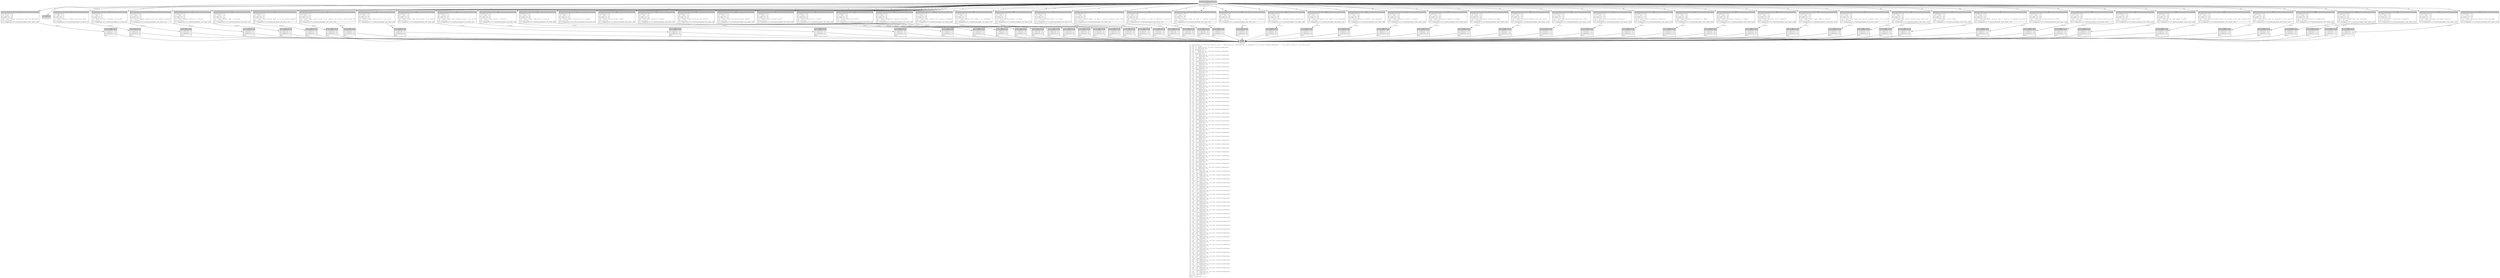 digraph Mir_0_579 {
    graph [fontname="Courier, monospace"];
    node [fontname="Courier, monospace"];
    edge [fontname="Courier, monospace"];
    label=<fn &lt;LendingError as std::fmt::Display&gt;::fmt(_1: &amp;ReErased error::LendingError, _2: &amp;ReErased mut std::fmt::Formatter&lt;ReErased&gt;) -&gt; std::result::Result&lt;(), std::fmt::Error&gt;<br align="left"/>let mut _3: isize;<br align="left"/>let mut _4: &amp;ReErased mut std::fmt::Formatter&lt;ReErased&gt;;<br align="left"/>let mut _5: &amp;ReErased str;<br align="left"/>let _6: &amp;ReErased str;<br align="left"/>let mut _7: &amp;ReErased mut std::fmt::Formatter&lt;ReErased&gt;;<br align="left"/>let mut _8: &amp;ReErased str;<br align="left"/>let _9: &amp;ReErased str;<br align="left"/>let mut _10: &amp;ReErased mut std::fmt::Formatter&lt;ReErased&gt;;<br align="left"/>let mut _11: &amp;ReErased str;<br align="left"/>let _12: &amp;ReErased str;<br align="left"/>let mut _13: &amp;ReErased mut std::fmt::Formatter&lt;ReErased&gt;;<br align="left"/>let mut _14: &amp;ReErased str;<br align="left"/>let _15: &amp;ReErased str;<br align="left"/>let mut _16: &amp;ReErased mut std::fmt::Formatter&lt;ReErased&gt;;<br align="left"/>let mut _17: &amp;ReErased str;<br align="left"/>let _18: &amp;ReErased str;<br align="left"/>let mut _19: &amp;ReErased mut std::fmt::Formatter&lt;ReErased&gt;;<br align="left"/>let mut _20: &amp;ReErased str;<br align="left"/>let _21: &amp;ReErased str;<br align="left"/>let mut _22: &amp;ReErased mut std::fmt::Formatter&lt;ReErased&gt;;<br align="left"/>let mut _23: &amp;ReErased str;<br align="left"/>let _24: &amp;ReErased str;<br align="left"/>let mut _25: &amp;ReErased mut std::fmt::Formatter&lt;ReErased&gt;;<br align="left"/>let mut _26: &amp;ReErased str;<br align="left"/>let _27: &amp;ReErased str;<br align="left"/>let mut _28: &amp;ReErased mut std::fmt::Formatter&lt;ReErased&gt;;<br align="left"/>let mut _29: &amp;ReErased str;<br align="left"/>let _30: &amp;ReErased str;<br align="left"/>let mut _31: &amp;ReErased mut std::fmt::Formatter&lt;ReErased&gt;;<br align="left"/>let mut _32: &amp;ReErased str;<br align="left"/>let _33: &amp;ReErased str;<br align="left"/>let mut _34: &amp;ReErased mut std::fmt::Formatter&lt;ReErased&gt;;<br align="left"/>let mut _35: &amp;ReErased str;<br align="left"/>let _36: &amp;ReErased str;<br align="left"/>let mut _37: &amp;ReErased mut std::fmt::Formatter&lt;ReErased&gt;;<br align="left"/>let mut _38: &amp;ReErased str;<br align="left"/>let _39: &amp;ReErased str;<br align="left"/>let mut _40: &amp;ReErased mut std::fmt::Formatter&lt;ReErased&gt;;<br align="left"/>let mut _41: &amp;ReErased str;<br align="left"/>let _42: &amp;ReErased str;<br align="left"/>let mut _43: &amp;ReErased mut std::fmt::Formatter&lt;ReErased&gt;;<br align="left"/>let mut _44: &amp;ReErased str;<br align="left"/>let _45: &amp;ReErased str;<br align="left"/>let mut _46: &amp;ReErased mut std::fmt::Formatter&lt;ReErased&gt;;<br align="left"/>let mut _47: &amp;ReErased str;<br align="left"/>let _48: &amp;ReErased str;<br align="left"/>let mut _49: &amp;ReErased mut std::fmt::Formatter&lt;ReErased&gt;;<br align="left"/>let mut _50: &amp;ReErased str;<br align="left"/>let _51: &amp;ReErased str;<br align="left"/>let mut _52: &amp;ReErased mut std::fmt::Formatter&lt;ReErased&gt;;<br align="left"/>let mut _53: &amp;ReErased str;<br align="left"/>let _54: &amp;ReErased str;<br align="left"/>let mut _55: &amp;ReErased mut std::fmt::Formatter&lt;ReErased&gt;;<br align="left"/>let mut _56: &amp;ReErased str;<br align="left"/>let _57: &amp;ReErased str;<br align="left"/>let mut _58: &amp;ReErased mut std::fmt::Formatter&lt;ReErased&gt;;<br align="left"/>let mut _59: &amp;ReErased str;<br align="left"/>let _60: &amp;ReErased str;<br align="left"/>let mut _61: &amp;ReErased mut std::fmt::Formatter&lt;ReErased&gt;;<br align="left"/>let mut _62: &amp;ReErased str;<br align="left"/>let _63: &amp;ReErased str;<br align="left"/>let mut _64: &amp;ReErased mut std::fmt::Formatter&lt;ReErased&gt;;<br align="left"/>let mut _65: &amp;ReErased str;<br align="left"/>let _66: &amp;ReErased str;<br align="left"/>let mut _67: &amp;ReErased mut std::fmt::Formatter&lt;ReErased&gt;;<br align="left"/>let mut _68: &amp;ReErased str;<br align="left"/>let _69: &amp;ReErased str;<br align="left"/>let mut _70: &amp;ReErased mut std::fmt::Formatter&lt;ReErased&gt;;<br align="left"/>let mut _71: &amp;ReErased str;<br align="left"/>let _72: &amp;ReErased str;<br align="left"/>let mut _73: &amp;ReErased mut std::fmt::Formatter&lt;ReErased&gt;;<br align="left"/>let mut _74: &amp;ReErased str;<br align="left"/>let _75: &amp;ReErased str;<br align="left"/>let mut _76: &amp;ReErased mut std::fmt::Formatter&lt;ReErased&gt;;<br align="left"/>let mut _77: &amp;ReErased str;<br align="left"/>let _78: &amp;ReErased str;<br align="left"/>let mut _79: &amp;ReErased mut std::fmt::Formatter&lt;ReErased&gt;;<br align="left"/>let mut _80: &amp;ReErased str;<br align="left"/>let _81: &amp;ReErased str;<br align="left"/>let mut _82: &amp;ReErased mut std::fmt::Formatter&lt;ReErased&gt;;<br align="left"/>let mut _83: &amp;ReErased str;<br align="left"/>let _84: &amp;ReErased str;<br align="left"/>let mut _85: &amp;ReErased mut std::fmt::Formatter&lt;ReErased&gt;;<br align="left"/>let mut _86: &amp;ReErased str;<br align="left"/>let _87: &amp;ReErased str;<br align="left"/>let mut _88: &amp;ReErased mut std::fmt::Formatter&lt;ReErased&gt;;<br align="left"/>let mut _89: &amp;ReErased str;<br align="left"/>let _90: &amp;ReErased str;<br align="left"/>let mut _91: &amp;ReErased mut std::fmt::Formatter&lt;ReErased&gt;;<br align="left"/>let mut _92: &amp;ReErased str;<br align="left"/>let _93: &amp;ReErased str;<br align="left"/>let mut _94: &amp;ReErased mut std::fmt::Formatter&lt;ReErased&gt;;<br align="left"/>let mut _95: &amp;ReErased str;<br align="left"/>let _96: &amp;ReErased str;<br align="left"/>let mut _97: &amp;ReErased mut std::fmt::Formatter&lt;ReErased&gt;;<br align="left"/>let mut _98: &amp;ReErased str;<br align="left"/>let _99: &amp;ReErased str;<br align="left"/>let mut _100: &amp;ReErased mut std::fmt::Formatter&lt;ReErased&gt;;<br align="left"/>let mut _101: &amp;ReErased str;<br align="left"/>let _102: &amp;ReErased str;<br align="left"/>let mut _103: &amp;ReErased mut std::fmt::Formatter&lt;ReErased&gt;;<br align="left"/>let mut _104: &amp;ReErased str;<br align="left"/>let _105: &amp;ReErased str;<br align="left"/>let mut _106: &amp;ReErased mut std::fmt::Formatter&lt;ReErased&gt;;<br align="left"/>let mut _107: &amp;ReErased str;<br align="left"/>let _108: &amp;ReErased str;<br align="left"/>let mut _109: &amp;ReErased mut std::fmt::Formatter&lt;ReErased&gt;;<br align="left"/>let mut _110: &amp;ReErased str;<br align="left"/>let _111: &amp;ReErased str;<br align="left"/>let mut _112: &amp;ReErased mut std::fmt::Formatter&lt;ReErased&gt;;<br align="left"/>let mut _113: &amp;ReErased str;<br align="left"/>let _114: &amp;ReErased str;<br align="left"/>let mut _115: &amp;ReErased mut std::fmt::Formatter&lt;ReErased&gt;;<br align="left"/>let mut _116: &amp;ReErased str;<br align="left"/>let _117: &amp;ReErased str;<br align="left"/>let mut _118: &amp;ReErased mut std::fmt::Formatter&lt;ReErased&gt;;<br align="left"/>let mut _119: &amp;ReErased str;<br align="left"/>let _120: &amp;ReErased str;<br align="left"/>let mut _121: &amp;ReErased mut std::fmt::Formatter&lt;ReErased&gt;;<br align="left"/>let mut _122: &amp;ReErased str;<br align="left"/>let _123: &amp;ReErased str;<br align="left"/>let mut _124: &amp;ReErased mut std::fmt::Formatter&lt;ReErased&gt;;<br align="left"/>let mut _125: &amp;ReErased str;<br align="left"/>let _126: &amp;ReErased str;<br align="left"/>let mut _127: &amp;ReErased mut std::fmt::Formatter&lt;ReErased&gt;;<br align="left"/>let mut _128: &amp;ReErased str;<br align="left"/>let _129: &amp;ReErased str;<br align="left"/>let mut _130: &amp;ReErased mut std::fmt::Formatter&lt;ReErased&gt;;<br align="left"/>let mut _131: &amp;ReErased str;<br align="left"/>let _132: &amp;ReErased str;<br align="left"/>let mut _133: &amp;ReErased mut std::fmt::Formatter&lt;ReErased&gt;;<br align="left"/>let mut _134: &amp;ReErased str;<br align="left"/>let _135: &amp;ReErased str;<br align="left"/>let mut _136: &amp;ReErased mut std::fmt::Formatter&lt;ReErased&gt;;<br align="left"/>let mut _137: &amp;ReErased str;<br align="left"/>let _138: &amp;ReErased str;<br align="left"/>let mut _139: &amp;ReErased mut std::fmt::Formatter&lt;ReErased&gt;;<br align="left"/>let mut _140: &amp;ReErased str;<br align="left"/>let _141: &amp;ReErased str;<br align="left"/>let mut _142: &amp;ReErased mut std::fmt::Formatter&lt;ReErased&gt;;<br align="left"/>let mut _143: &amp;ReErased str;<br align="left"/>let _144: &amp;ReErased str;<br align="left"/>let mut _145: &amp;ReErased mut std::fmt::Formatter&lt;ReErased&gt;;<br align="left"/>let mut _146: &amp;ReErased str;<br align="left"/>let _147: &amp;ReErased str;<br align="left"/>let mut _148: &amp;ReErased mut std::fmt::Formatter&lt;ReErased&gt;;<br align="left"/>let mut _149: &amp;ReErased str;<br align="left"/>let _150: &amp;ReErased str;<br align="left"/>let mut _151: &amp;ReErased mut std::fmt::Formatter&lt;ReErased&gt;;<br align="left"/>let mut _152: &amp;ReErased str;<br align="left"/>let _153: &amp;ReErased str;<br align="left"/>let mut _154: &amp;ReErased mut std::fmt::Formatter&lt;ReErased&gt;;<br align="left"/>let mut _155: &amp;ReErased str;<br align="left"/>let _156: &amp;ReErased str;<br align="left"/>let mut _157: &amp;ReErased mut std::fmt::Formatter&lt;ReErased&gt;;<br align="left"/>let mut _158: &amp;ReErased str;<br align="left"/>let _159: &amp;ReErased str;<br align="left"/>let mut _160: &amp;ReErased mut std::fmt::Formatter&lt;ReErased&gt;;<br align="left"/>let mut _161: &amp;ReErased str;<br align="left"/>let _162: &amp;ReErased str;<br align="left"/>let mut _163: &amp;ReErased mut std::fmt::Formatter&lt;ReErased&gt;;<br align="left"/>let mut _164: &amp;ReErased str;<br align="left"/>let _165: &amp;ReErased str;<br align="left"/>let mut _166: &amp;ReErased mut std::fmt::Formatter&lt;ReErased&gt;;<br align="left"/>let mut _167: &amp;ReErased str;<br align="left"/>let _168: &amp;ReErased str;<br align="left"/>let mut _169: &amp;ReErased mut std::fmt::Formatter&lt;ReErased&gt;;<br align="left"/>let mut _170: &amp;ReErased str;<br align="left"/>let _171: &amp;ReErased str;<br align="left"/>let mut _172: &amp;ReErased mut std::fmt::Formatter&lt;ReErased&gt;;<br align="left"/>let mut _173: &amp;ReErased str;<br align="left"/>let _174: &amp;ReErased str;<br align="left"/>let mut _175: &amp;ReErased mut std::fmt::Formatter&lt;ReErased&gt;;<br align="left"/>let mut _176: &amp;ReErased str;<br align="left"/>let _177: &amp;ReErased str;<br align="left"/>let mut _178: &amp;ReErased mut std::fmt::Formatter&lt;ReErased&gt;;<br align="left"/>let mut _179: &amp;ReErased str;<br align="left"/>let _180: &amp;ReErased str;<br align="left"/>debug self =&gt; _1;<br align="left"/>debug __formatter =&gt; _2;<br align="left"/>>;
    bb0__0_579 [shape="none", label=<<table border="0" cellborder="1" cellspacing="0"><tr><td bgcolor="gray" align="center" colspan="1">0</td></tr><tr><td align="left" balign="left">_3 = discriminant((*_1))<br/></td></tr><tr><td align="left">switchInt(move _3)</td></tr></table>>];
    bb1__0_579 [shape="none", label=<<table border="0" cellborder="1" cellspacing="0"><tr><td bgcolor="gray" align="center" colspan="1">1</td></tr><tr><td align="left" balign="left">StorageLive(_178)<br/>_178 = &amp;mut (*_2)<br/>StorageLive(_179)<br/>StorageLive(_180)<br/>_180 = const &quot;Borrow Attribution Limit Not Exceeded&quot;<br/>_179 = &amp;(*_180)<br/></td></tr><tr><td align="left">_0 = Formatter::&lt;'_&gt;::write_str(move _178, move _179)</td></tr></table>>];
    bb2__0_579 [shape="none", label=<<table border="0" cellborder="1" cellspacing="0"><tr><td bgcolor="gray" align="center" colspan="1">2</td></tr><tr><td align="left">unreachable</td></tr></table>>];
    bb3__0_579 [shape="none", label=<<table border="0" cellborder="1" cellspacing="0"><tr><td bgcolor="gray" align="center" colspan="1">3</td></tr><tr><td align="left" balign="left">StorageLive(_4)<br/>_4 = &amp;mut (*_2)<br/>StorageLive(_5)<br/>StorageLive(_6)<br/>_6 = const &quot;Failed to unpack instruction data&quot;<br/>_5 = &amp;(*_6)<br/></td></tr><tr><td align="left">_0 = Formatter::&lt;'_&gt;::write_str(move _4, move _5)</td></tr></table>>];
    bb4__0_579 [shape="none", label=<<table border="0" cellborder="1" cellspacing="0"><tr><td bgcolor="gray" align="center" colspan="1">4</td></tr><tr><td align="left" balign="left">StorageDead(_6)<br/>StorageDead(_5)<br/>StorageDead(_4)<br/></td></tr><tr><td align="left">goto</td></tr></table>>];
    bb5__0_579 [shape="none", label=<<table border="0" cellborder="1" cellspacing="0"><tr><td bgcolor="gray" align="center" colspan="1">5</td></tr><tr><td align="left" balign="left">StorageLive(_7)<br/>_7 = &amp;mut (*_2)<br/>StorageLive(_8)<br/>StorageLive(_9)<br/>_9 = const &quot;Account is already initialized&quot;<br/>_8 = &amp;(*_9)<br/></td></tr><tr><td align="left">_0 = Formatter::&lt;'_&gt;::write_str(move _7, move _8)</td></tr></table>>];
    bb6__0_579 [shape="none", label=<<table border="0" cellborder="1" cellspacing="0"><tr><td bgcolor="gray" align="center" colspan="1">6</td></tr><tr><td align="left" balign="left">StorageDead(_9)<br/>StorageDead(_8)<br/>StorageDead(_7)<br/></td></tr><tr><td align="left">goto</td></tr></table>>];
    bb7__0_579 [shape="none", label=<<table border="0" cellborder="1" cellspacing="0"><tr><td bgcolor="gray" align="center" colspan="1">7</td></tr><tr><td align="left" balign="left">StorageLive(_10)<br/>_10 = &amp;mut (*_2)<br/>StorageLive(_11)<br/>StorageLive(_12)<br/>_12 = const &quot;Lamport balance below rent-exempt threshold&quot;<br/>_11 = &amp;(*_12)<br/></td></tr><tr><td align="left">_0 = Formatter::&lt;'_&gt;::write_str(move _10, move _11)</td></tr></table>>];
    bb8__0_579 [shape="none", label=<<table border="0" cellborder="1" cellspacing="0"><tr><td bgcolor="gray" align="center" colspan="1">8</td></tr><tr><td align="left" balign="left">StorageDead(_12)<br/>StorageDead(_11)<br/>StorageDead(_10)<br/></td></tr><tr><td align="left">goto</td></tr></table>>];
    bb9__0_579 [shape="none", label=<<table border="0" cellborder="1" cellspacing="0"><tr><td bgcolor="gray" align="center" colspan="1">9</td></tr><tr><td align="left" balign="left">StorageLive(_13)<br/>_13 = &amp;mut (*_2)<br/>StorageLive(_14)<br/>StorageLive(_15)<br/>_15 = const &quot;Market authority is invalid&quot;<br/>_14 = &amp;(*_15)<br/></td></tr><tr><td align="left">_0 = Formatter::&lt;'_&gt;::write_str(move _13, move _14)</td></tr></table>>];
    bb10__0_579 [shape="none", label=<<table border="0" cellborder="1" cellspacing="0"><tr><td bgcolor="gray" align="center" colspan="1">10</td></tr><tr><td align="left" balign="left">StorageDead(_15)<br/>StorageDead(_14)<br/>StorageDead(_13)<br/></td></tr><tr><td align="left">goto</td></tr></table>>];
    bb11__0_579 [shape="none", label=<<table border="0" cellborder="1" cellspacing="0"><tr><td bgcolor="gray" align="center" colspan="1">11</td></tr><tr><td align="left" balign="left">StorageLive(_16)<br/>_16 = &amp;mut (*_2)<br/>StorageLive(_17)<br/>StorageLive(_18)<br/>_18 = const &quot;Market owner is invalid&quot;<br/>_17 = &amp;(*_18)<br/></td></tr><tr><td align="left">_0 = Formatter::&lt;'_&gt;::write_str(move _16, move _17)</td></tr></table>>];
    bb12__0_579 [shape="none", label=<<table border="0" cellborder="1" cellspacing="0"><tr><td bgcolor="gray" align="center" colspan="1">12</td></tr><tr><td align="left" balign="left">StorageDead(_18)<br/>StorageDead(_17)<br/>StorageDead(_16)<br/></td></tr><tr><td align="left">goto</td></tr></table>>];
    bb13__0_579 [shape="none", label=<<table border="0" cellborder="1" cellspacing="0"><tr><td bgcolor="gray" align="center" colspan="1">13</td></tr><tr><td align="left" balign="left">StorageLive(_19)<br/>_19 = &amp;mut (*_2)<br/>StorageLive(_20)<br/>StorageLive(_21)<br/>_21 = const &quot;Input account owner is not the program address&quot;<br/>_20 = &amp;(*_21)<br/></td></tr><tr><td align="left">_0 = Formatter::&lt;'_&gt;::write_str(move _19, move _20)</td></tr></table>>];
    bb14__0_579 [shape="none", label=<<table border="0" cellborder="1" cellspacing="0"><tr><td bgcolor="gray" align="center" colspan="1">14</td></tr><tr><td align="left" balign="left">StorageDead(_21)<br/>StorageDead(_20)<br/>StorageDead(_19)<br/></td></tr><tr><td align="left">goto</td></tr></table>>];
    bb15__0_579 [shape="none", label=<<table border="0" cellborder="1" cellspacing="0"><tr><td bgcolor="gray" align="center" colspan="1">15</td></tr><tr><td align="left" balign="left">StorageLive(_22)<br/>_22 = &amp;mut (*_2)<br/>StorageLive(_23)<br/>StorageLive(_24)<br/>_24 = const &quot;Input token account is not owned by the correct token program id&quot;<br/>_23 = &amp;(*_24)<br/></td></tr><tr><td align="left">_0 = Formatter::&lt;'_&gt;::write_str(move _22, move _23)</td></tr></table>>];
    bb16__0_579 [shape="none", label=<<table border="0" cellborder="1" cellspacing="0"><tr><td bgcolor="gray" align="center" colspan="1">16</td></tr><tr><td align="left" balign="left">StorageDead(_24)<br/>StorageDead(_23)<br/>StorageDead(_22)<br/></td></tr><tr><td align="left">goto</td></tr></table>>];
    bb17__0_579 [shape="none", label=<<table border="0" cellborder="1" cellspacing="0"><tr><td bgcolor="gray" align="center" colspan="1">17</td></tr><tr><td align="left" balign="left">StorageLive(_25)<br/>_25 = &amp;mut (*_2)<br/>StorageLive(_26)<br/>StorageLive(_27)<br/>_27 = const &quot;Input token account is not valid&quot;<br/>_26 = &amp;(*_27)<br/></td></tr><tr><td align="left">_0 = Formatter::&lt;'_&gt;::write_str(move _25, move _26)</td></tr></table>>];
    bb18__0_579 [shape="none", label=<<table border="0" cellborder="1" cellspacing="0"><tr><td bgcolor="gray" align="center" colspan="1">18</td></tr><tr><td align="left" balign="left">StorageDead(_27)<br/>StorageDead(_26)<br/>StorageDead(_25)<br/></td></tr><tr><td align="left">goto</td></tr></table>>];
    bb19__0_579 [shape="none", label=<<table border="0" cellborder="1" cellspacing="0"><tr><td bgcolor="gray" align="center" colspan="1">19</td></tr><tr><td align="left" balign="left">StorageLive(_28)<br/>_28 = &amp;mut (*_2)<br/>StorageLive(_29)<br/>StorageLive(_30)<br/>_30 = const &quot;Input token mint account is not valid&quot;<br/>_29 = &amp;(*_30)<br/></td></tr><tr><td align="left">_0 = Formatter::&lt;'_&gt;::write_str(move _28, move _29)</td></tr></table>>];
    bb20__0_579 [shape="none", label=<<table border="0" cellborder="1" cellspacing="0"><tr><td bgcolor="gray" align="center" colspan="1">20</td></tr><tr><td align="left" balign="left">StorageDead(_30)<br/>StorageDead(_29)<br/>StorageDead(_28)<br/></td></tr><tr><td align="left">goto</td></tr></table>>];
    bb21__0_579 [shape="none", label=<<table border="0" cellborder="1" cellspacing="0"><tr><td bgcolor="gray" align="center" colspan="1">21</td></tr><tr><td align="left" balign="left">StorageLive(_31)<br/>_31 = &amp;mut (*_2)<br/>StorageLive(_32)<br/>StorageLive(_33)<br/>_33 = const &quot;Input token program account is not valid&quot;<br/>_32 = &amp;(*_33)<br/></td></tr><tr><td align="left">_0 = Formatter::&lt;'_&gt;::write_str(move _31, move _32)</td></tr></table>>];
    bb22__0_579 [shape="none", label=<<table border="0" cellborder="1" cellspacing="0"><tr><td bgcolor="gray" align="center" colspan="1">22</td></tr><tr><td align="left" balign="left">StorageDead(_33)<br/>StorageDead(_32)<br/>StorageDead(_31)<br/></td></tr><tr><td align="left">goto</td></tr></table>>];
    bb23__0_579 [shape="none", label=<<table border="0" cellborder="1" cellspacing="0"><tr><td bgcolor="gray" align="center" colspan="1">23</td></tr><tr><td align="left" balign="left">StorageLive(_34)<br/>_34 = &amp;mut (*_2)<br/>StorageLive(_35)<br/>StorageLive(_36)<br/>_36 = const &quot;Input amount is invalid&quot;<br/>_35 = &amp;(*_36)<br/></td></tr><tr><td align="left">_0 = Formatter::&lt;'_&gt;::write_str(move _34, move _35)</td></tr></table>>];
    bb24__0_579 [shape="none", label=<<table border="0" cellborder="1" cellspacing="0"><tr><td bgcolor="gray" align="center" colspan="1">24</td></tr><tr><td align="left" balign="left">StorageDead(_36)<br/>StorageDead(_35)<br/>StorageDead(_34)<br/></td></tr><tr><td align="left">goto</td></tr></table>>];
    bb25__0_579 [shape="none", label=<<table border="0" cellborder="1" cellspacing="0"><tr><td bgcolor="gray" align="center" colspan="1">25</td></tr><tr><td align="left" balign="left">StorageLive(_37)<br/>_37 = &amp;mut (*_2)<br/>StorageLive(_38)<br/>StorageLive(_39)<br/>_39 = const &quot;Input config value is invalid&quot;<br/>_38 = &amp;(*_39)<br/></td></tr><tr><td align="left">_0 = Formatter::&lt;'_&gt;::write_str(move _37, move _38)</td></tr></table>>];
    bb26__0_579 [shape="none", label=<<table border="0" cellborder="1" cellspacing="0"><tr><td bgcolor="gray" align="center" colspan="1">26</td></tr><tr><td align="left" balign="left">StorageDead(_39)<br/>StorageDead(_38)<br/>StorageDead(_37)<br/></td></tr><tr><td align="left">goto</td></tr></table>>];
    bb27__0_579 [shape="none", label=<<table border="0" cellborder="1" cellspacing="0"><tr><td bgcolor="gray" align="center" colspan="1">27</td></tr><tr><td align="left" balign="left">StorageLive(_40)<br/>_40 = &amp;mut (*_2)<br/>StorageLive(_41)<br/>StorageLive(_42)<br/>_42 = const &quot;Input account must be a signer&quot;<br/>_41 = &amp;(*_42)<br/></td></tr><tr><td align="left">_0 = Formatter::&lt;'_&gt;::write_str(move _40, move _41)</td></tr></table>>];
    bb28__0_579 [shape="none", label=<<table border="0" cellborder="1" cellspacing="0"><tr><td bgcolor="gray" align="center" colspan="1">28</td></tr><tr><td align="left" balign="left">StorageDead(_42)<br/>StorageDead(_41)<br/>StorageDead(_40)<br/></td></tr><tr><td align="left">goto</td></tr></table>>];
    bb29__0_579 [shape="none", label=<<table border="0" cellborder="1" cellspacing="0"><tr><td bgcolor="gray" align="center" colspan="1">29</td></tr><tr><td align="left" balign="left">StorageLive(_43)<br/>_43 = &amp;mut (*_2)<br/>StorageLive(_44)<br/>StorageLive(_45)<br/>_45 = const &quot;Invalid account input&quot;<br/>_44 = &amp;(*_45)<br/></td></tr><tr><td align="left">_0 = Formatter::&lt;'_&gt;::write_str(move _43, move _44)</td></tr></table>>];
    bb30__0_579 [shape="none", label=<<table border="0" cellborder="1" cellspacing="0"><tr><td bgcolor="gray" align="center" colspan="1">30</td></tr><tr><td align="left" balign="left">StorageDead(_45)<br/>StorageDead(_44)<br/>StorageDead(_43)<br/></td></tr><tr><td align="left">goto</td></tr></table>>];
    bb31__0_579 [shape="none", label=<<table border="0" cellborder="1" cellspacing="0"><tr><td bgcolor="gray" align="center" colspan="1">31</td></tr><tr><td align="left" balign="left">StorageLive(_46)<br/>_46 = &amp;mut (*_2)<br/>StorageLive(_47)<br/>StorageLive(_48)<br/>_48 = const &quot;Math operation overflow&quot;<br/>_47 = &amp;(*_48)<br/></td></tr><tr><td align="left">_0 = Formatter::&lt;'_&gt;::write_str(move _46, move _47)</td></tr></table>>];
    bb32__0_579 [shape="none", label=<<table border="0" cellborder="1" cellspacing="0"><tr><td bgcolor="gray" align="center" colspan="1">32</td></tr><tr><td align="left" balign="left">StorageDead(_48)<br/>StorageDead(_47)<br/>StorageDead(_46)<br/></td></tr><tr><td align="left">goto</td></tr></table>>];
    bb33__0_579 [shape="none", label=<<table border="0" cellborder="1" cellspacing="0"><tr><td bgcolor="gray" align="center" colspan="1">33</td></tr><tr><td align="left" balign="left">StorageLive(_49)<br/>_49 = &amp;mut (*_2)<br/>StorageLive(_50)<br/>StorageLive(_51)<br/>_51 = const &quot;Token initialize mint failed&quot;<br/>_50 = &amp;(*_51)<br/></td></tr><tr><td align="left">_0 = Formatter::&lt;'_&gt;::write_str(move _49, move _50)</td></tr></table>>];
    bb34__0_579 [shape="none", label=<<table border="0" cellborder="1" cellspacing="0"><tr><td bgcolor="gray" align="center" colspan="1">34</td></tr><tr><td align="left" balign="left">StorageDead(_51)<br/>StorageDead(_50)<br/>StorageDead(_49)<br/></td></tr><tr><td align="left">goto</td></tr></table>>];
    bb35__0_579 [shape="none", label=<<table border="0" cellborder="1" cellspacing="0"><tr><td bgcolor="gray" align="center" colspan="1">35</td></tr><tr><td align="left" balign="left">StorageLive(_52)<br/>_52 = &amp;mut (*_2)<br/>StorageLive(_53)<br/>StorageLive(_54)<br/>_54 = const &quot;Token initialize account failed&quot;<br/>_53 = &amp;(*_54)<br/></td></tr><tr><td align="left">_0 = Formatter::&lt;'_&gt;::write_str(move _52, move _53)</td></tr></table>>];
    bb36__0_579 [shape="none", label=<<table border="0" cellborder="1" cellspacing="0"><tr><td bgcolor="gray" align="center" colspan="1">36</td></tr><tr><td align="left" balign="left">StorageDead(_54)<br/>StorageDead(_53)<br/>StorageDead(_52)<br/></td></tr><tr><td align="left">goto</td></tr></table>>];
    bb37__0_579 [shape="none", label=<<table border="0" cellborder="1" cellspacing="0"><tr><td bgcolor="gray" align="center" colspan="1">37</td></tr><tr><td align="left" balign="left">StorageLive(_55)<br/>_55 = &amp;mut (*_2)<br/>StorageLive(_56)<br/>StorageLive(_57)<br/>_57 = const &quot;Token transfer failed&quot;<br/>_56 = &amp;(*_57)<br/></td></tr><tr><td align="left">_0 = Formatter::&lt;'_&gt;::write_str(move _55, move _56)</td></tr></table>>];
    bb38__0_579 [shape="none", label=<<table border="0" cellborder="1" cellspacing="0"><tr><td bgcolor="gray" align="center" colspan="1">38</td></tr><tr><td align="left" balign="left">StorageDead(_57)<br/>StorageDead(_56)<br/>StorageDead(_55)<br/></td></tr><tr><td align="left">goto</td></tr></table>>];
    bb39__0_579 [shape="none", label=<<table border="0" cellborder="1" cellspacing="0"><tr><td bgcolor="gray" align="center" colspan="1">39</td></tr><tr><td align="left" balign="left">StorageLive(_58)<br/>_58 = &amp;mut (*_2)<br/>StorageLive(_59)<br/>StorageLive(_60)<br/>_60 = const &quot;Token mint to failed&quot;<br/>_59 = &amp;(*_60)<br/></td></tr><tr><td align="left">_0 = Formatter::&lt;'_&gt;::write_str(move _58, move _59)</td></tr></table>>];
    bb40__0_579 [shape="none", label=<<table border="0" cellborder="1" cellspacing="0"><tr><td bgcolor="gray" align="center" colspan="1">40</td></tr><tr><td align="left" balign="left">StorageDead(_60)<br/>StorageDead(_59)<br/>StorageDead(_58)<br/></td></tr><tr><td align="left">goto</td></tr></table>>];
    bb41__0_579 [shape="none", label=<<table border="0" cellborder="1" cellspacing="0"><tr><td bgcolor="gray" align="center" colspan="1">41</td></tr><tr><td align="left" balign="left">StorageLive(_61)<br/>_61 = &amp;mut (*_2)<br/>StorageLive(_62)<br/>StorageLive(_63)<br/>_63 = const &quot;Token burn failed&quot;<br/>_62 = &amp;(*_63)<br/></td></tr><tr><td align="left">_0 = Formatter::&lt;'_&gt;::write_str(move _61, move _62)</td></tr></table>>];
    bb42__0_579 [shape="none", label=<<table border="0" cellborder="1" cellspacing="0"><tr><td bgcolor="gray" align="center" colspan="1">42</td></tr><tr><td align="left" balign="left">StorageDead(_63)<br/>StorageDead(_62)<br/>StorageDead(_61)<br/></td></tr><tr><td align="left">goto</td></tr></table>>];
    bb43__0_579 [shape="none", label=<<table border="0" cellborder="1" cellspacing="0"><tr><td bgcolor="gray" align="center" colspan="1">43</td></tr><tr><td align="left" balign="left">StorageLive(_64)<br/>_64 = &amp;mut (*_2)<br/>StorageLive(_65)<br/>StorageLive(_66)<br/>_66 = const &quot;Insufficient liquidity available&quot;<br/>_65 = &amp;(*_66)<br/></td></tr><tr><td align="left">_0 = Formatter::&lt;'_&gt;::write_str(move _64, move _65)</td></tr></table>>];
    bb44__0_579 [shape="none", label=<<table border="0" cellborder="1" cellspacing="0"><tr><td bgcolor="gray" align="center" colspan="1">44</td></tr><tr><td align="left" balign="left">StorageDead(_66)<br/>StorageDead(_65)<br/>StorageDead(_64)<br/></td></tr><tr><td align="left">goto</td></tr></table>>];
    bb45__0_579 [shape="none", label=<<table border="0" cellborder="1" cellspacing="0"><tr><td bgcolor="gray" align="center" colspan="1">45</td></tr><tr><td align="left" balign="left">StorageLive(_67)<br/>_67 = &amp;mut (*_2)<br/>StorageLive(_68)<br/>StorageLive(_69)<br/>_69 = const &quot;Input reserve has collateral disabled&quot;<br/>_68 = &amp;(*_69)<br/></td></tr><tr><td align="left">_0 = Formatter::&lt;'_&gt;::write_str(move _67, move _68)</td></tr></table>>];
    bb46__0_579 [shape="none", label=<<table border="0" cellborder="1" cellspacing="0"><tr><td bgcolor="gray" align="center" colspan="1">46</td></tr><tr><td align="left" balign="left">StorageDead(_69)<br/>StorageDead(_68)<br/>StorageDead(_67)<br/></td></tr><tr><td align="left">goto</td></tr></table>>];
    bb47__0_579 [shape="none", label=<<table border="0" cellborder="1" cellspacing="0"><tr><td bgcolor="gray" align="center" colspan="1">47</td></tr><tr><td align="left" balign="left">StorageLive(_70)<br/>_70 = &amp;mut (*_2)<br/>StorageLive(_71)<br/>StorageLive(_72)<br/>_72 = const &quot;Reserve state needs to be refreshed&quot;<br/>_71 = &amp;(*_72)<br/></td></tr><tr><td align="left">_0 = Formatter::&lt;'_&gt;::write_str(move _70, move _71)</td></tr></table>>];
    bb48__0_579 [shape="none", label=<<table border="0" cellborder="1" cellspacing="0"><tr><td bgcolor="gray" align="center" colspan="1">48</td></tr><tr><td align="left" balign="left">StorageDead(_72)<br/>StorageDead(_71)<br/>StorageDead(_70)<br/></td></tr><tr><td align="left">goto</td></tr></table>>];
    bb49__0_579 [shape="none", label=<<table border="0" cellborder="1" cellspacing="0"><tr><td bgcolor="gray" align="center" colspan="1">49</td></tr><tr><td align="left" balign="left">StorageLive(_73)<br/>_73 = &amp;mut (*_2)<br/>StorageLive(_74)<br/>StorageLive(_75)<br/>_75 = const &quot;Withdraw amount too small&quot;<br/>_74 = &amp;(*_75)<br/></td></tr><tr><td align="left">_0 = Formatter::&lt;'_&gt;::write_str(move _73, move _74)</td></tr></table>>];
    bb50__0_579 [shape="none", label=<<table border="0" cellborder="1" cellspacing="0"><tr><td bgcolor="gray" align="center" colspan="1">50</td></tr><tr><td align="left" balign="left">StorageDead(_75)<br/>StorageDead(_74)<br/>StorageDead(_73)<br/></td></tr><tr><td align="left">goto</td></tr></table>>];
    bb51__0_579 [shape="none", label=<<table border="0" cellborder="1" cellspacing="0"><tr><td bgcolor="gray" align="center" colspan="1">51</td></tr><tr><td align="left" balign="left">StorageLive(_76)<br/>_76 = &amp;mut (*_2)<br/>StorageLive(_77)<br/>StorageLive(_78)<br/>_78 = const &quot;Withdraw amount too large&quot;<br/>_77 = &amp;(*_78)<br/></td></tr><tr><td align="left">_0 = Formatter::&lt;'_&gt;::write_str(move _76, move _77)</td></tr></table>>];
    bb52__0_579 [shape="none", label=<<table border="0" cellborder="1" cellspacing="0"><tr><td bgcolor="gray" align="center" colspan="1">52</td></tr><tr><td align="left" balign="left">StorageDead(_78)<br/>StorageDead(_77)<br/>StorageDead(_76)<br/></td></tr><tr><td align="left">goto</td></tr></table>>];
    bb53__0_579 [shape="none", label=<<table border="0" cellborder="1" cellspacing="0"><tr><td bgcolor="gray" align="center" colspan="1">53</td></tr><tr><td align="left" balign="left">StorageLive(_79)<br/>_79 = &amp;mut (*_2)<br/>StorageLive(_80)<br/>StorageLive(_81)<br/>_81 = const &quot;Borrow amount too small to receive liquidity after fees&quot;<br/>_80 = &amp;(*_81)<br/></td></tr><tr><td align="left">_0 = Formatter::&lt;'_&gt;::write_str(move _79, move _80)</td></tr></table>>];
    bb54__0_579 [shape="none", label=<<table border="0" cellborder="1" cellspacing="0"><tr><td bgcolor="gray" align="center" colspan="1">54</td></tr><tr><td align="left" balign="left">StorageDead(_81)<br/>StorageDead(_80)<br/>StorageDead(_79)<br/></td></tr><tr><td align="left">goto</td></tr></table>>];
    bb55__0_579 [shape="none", label=<<table border="0" cellborder="1" cellspacing="0"><tr><td bgcolor="gray" align="center" colspan="1">55</td></tr><tr><td align="left" balign="left">StorageLive(_82)<br/>_82 = &amp;mut (*_2)<br/>StorageLive(_83)<br/>StorageLive(_84)<br/>_84 = const &quot;Borrow amount too large for deposited collateral&quot;<br/>_83 = &amp;(*_84)<br/></td></tr><tr><td align="left">_0 = Formatter::&lt;'_&gt;::write_str(move _82, move _83)</td></tr></table>>];
    bb56__0_579 [shape="none", label=<<table border="0" cellborder="1" cellspacing="0"><tr><td bgcolor="gray" align="center" colspan="1">56</td></tr><tr><td align="left" balign="left">StorageDead(_84)<br/>StorageDead(_83)<br/>StorageDead(_82)<br/></td></tr><tr><td align="left">goto</td></tr></table>>];
    bb57__0_579 [shape="none", label=<<table border="0" cellborder="1" cellspacing="0"><tr><td bgcolor="gray" align="center" colspan="1">57</td></tr><tr><td align="left" balign="left">StorageLive(_85)<br/>_85 = &amp;mut (*_2)<br/>StorageLive(_86)<br/>StorageLive(_87)<br/>_87 = const &quot;Repay amount too small to transfer liquidity&quot;<br/>_86 = &amp;(*_87)<br/></td></tr><tr><td align="left">_0 = Formatter::&lt;'_&gt;::write_str(move _85, move _86)</td></tr></table>>];
    bb58__0_579 [shape="none", label=<<table border="0" cellborder="1" cellspacing="0"><tr><td bgcolor="gray" align="center" colspan="1">58</td></tr><tr><td align="left" balign="left">StorageDead(_87)<br/>StorageDead(_86)<br/>StorageDead(_85)<br/></td></tr><tr><td align="left">goto</td></tr></table>>];
    bb59__0_579 [shape="none", label=<<table border="0" cellborder="1" cellspacing="0"><tr><td bgcolor="gray" align="center" colspan="1">59</td></tr><tr><td align="left" balign="left">StorageLive(_88)<br/>_88 = &amp;mut (*_2)<br/>StorageLive(_89)<br/>StorageLive(_90)<br/>_90 = const &quot;Liquidation amount too small to receive collateral&quot;<br/>_89 = &amp;(*_90)<br/></td></tr><tr><td align="left">_0 = Formatter::&lt;'_&gt;::write_str(move _88, move _89)</td></tr></table>>];
    bb60__0_579 [shape="none", label=<<table border="0" cellborder="1" cellspacing="0"><tr><td bgcolor="gray" align="center" colspan="1">60</td></tr><tr><td align="left" balign="left">StorageDead(_90)<br/>StorageDead(_89)<br/>StorageDead(_88)<br/></td></tr><tr><td align="left">goto</td></tr></table>>];
    bb61__0_579 [shape="none", label=<<table border="0" cellborder="1" cellspacing="0"><tr><td bgcolor="gray" align="center" colspan="1">61</td></tr><tr><td align="left" balign="left">StorageLive(_91)<br/>_91 = &amp;mut (*_2)<br/>StorageLive(_92)<br/>StorageLive(_93)<br/>_93 = const &quot;Cannot liquidate healthy obligations&quot;<br/>_92 = &amp;(*_93)<br/></td></tr><tr><td align="left">_0 = Formatter::&lt;'_&gt;::write_str(move _91, move _92)</td></tr></table>>];
    bb62__0_579 [shape="none", label=<<table border="0" cellborder="1" cellspacing="0"><tr><td bgcolor="gray" align="center" colspan="1">62</td></tr><tr><td align="left" balign="left">StorageDead(_93)<br/>StorageDead(_92)<br/>StorageDead(_91)<br/></td></tr><tr><td align="left">goto</td></tr></table>>];
    bb63__0_579 [shape="none", label=<<table border="0" cellborder="1" cellspacing="0"><tr><td bgcolor="gray" align="center" colspan="1">63</td></tr><tr><td align="left" balign="left">StorageLive(_94)<br/>_94 = &amp;mut (*_2)<br/>StorageLive(_95)<br/>StorageLive(_96)<br/>_96 = const &quot;Obligation state needs to be refreshed&quot;<br/>_95 = &amp;(*_96)<br/></td></tr><tr><td align="left">_0 = Formatter::&lt;'_&gt;::write_str(move _94, move _95)</td></tr></table>>];
    bb64__0_579 [shape="none", label=<<table border="0" cellborder="1" cellspacing="0"><tr><td bgcolor="gray" align="center" colspan="1">64</td></tr><tr><td align="left" balign="left">StorageDead(_96)<br/>StorageDead(_95)<br/>StorageDead(_94)<br/></td></tr><tr><td align="left">goto</td></tr></table>>];
    bb65__0_579 [shape="none", label=<<table border="0" cellborder="1" cellspacing="0"><tr><td bgcolor="gray" align="center" colspan="1">65</td></tr><tr><td align="left" balign="left">StorageLive(_97)<br/>_97 = &amp;mut (*_2)<br/>StorageLive(_98)<br/>StorageLive(_99)<br/>_99 = const &quot;Obligation reserve limit exceeded&quot;<br/>_98 = &amp;(*_99)<br/></td></tr><tr><td align="left">_0 = Formatter::&lt;'_&gt;::write_str(move _97, move _98)</td></tr></table>>];
    bb66__0_579 [shape="none", label=<<table border="0" cellborder="1" cellspacing="0"><tr><td bgcolor="gray" align="center" colspan="1">66</td></tr><tr><td align="left" balign="left">StorageDead(_99)<br/>StorageDead(_98)<br/>StorageDead(_97)<br/></td></tr><tr><td align="left">goto</td></tr></table>>];
    bb67__0_579 [shape="none", label=<<table border="0" cellborder="1" cellspacing="0"><tr><td bgcolor="gray" align="center" colspan="1">67</td></tr><tr><td align="left" balign="left">StorageLive(_100)<br/>_100 = &amp;mut (*_2)<br/>StorageLive(_101)<br/>StorageLive(_102)<br/>_102 = const &quot;Obligation owner is invalid&quot;<br/>_101 = &amp;(*_102)<br/></td></tr><tr><td align="left">_0 = Formatter::&lt;'_&gt;::write_str(move _100, move _101)</td></tr></table>>];
    bb68__0_579 [shape="none", label=<<table border="0" cellborder="1" cellspacing="0"><tr><td bgcolor="gray" align="center" colspan="1">68</td></tr><tr><td align="left" balign="left">StorageDead(_102)<br/>StorageDead(_101)<br/>StorageDead(_100)<br/></td></tr><tr><td align="left">goto</td></tr></table>>];
    bb69__0_579 [shape="none", label=<<table border="0" cellborder="1" cellspacing="0"><tr><td bgcolor="gray" align="center" colspan="1">69</td></tr><tr><td align="left" balign="left">StorageLive(_103)<br/>_103 = &amp;mut (*_2)<br/>StorageLive(_104)<br/>StorageLive(_105)<br/>_105 = const &quot;Obligation deposits are empty&quot;<br/>_104 = &amp;(*_105)<br/></td></tr><tr><td align="left">_0 = Formatter::&lt;'_&gt;::write_str(move _103, move _104)</td></tr></table>>];
    bb70__0_579 [shape="none", label=<<table border="0" cellborder="1" cellspacing="0"><tr><td bgcolor="gray" align="center" colspan="1">70</td></tr><tr><td align="left" balign="left">StorageDead(_105)<br/>StorageDead(_104)<br/>StorageDead(_103)<br/></td></tr><tr><td align="left">goto</td></tr></table>>];
    bb71__0_579 [shape="none", label=<<table border="0" cellborder="1" cellspacing="0"><tr><td bgcolor="gray" align="center" colspan="1">71</td></tr><tr><td align="left" balign="left">StorageLive(_106)<br/>_106 = &amp;mut (*_2)<br/>StorageLive(_107)<br/>StorageLive(_108)<br/>_108 = const &quot;Obligation borrows are empty&quot;<br/>_107 = &amp;(*_108)<br/></td></tr><tr><td align="left">_0 = Formatter::&lt;'_&gt;::write_str(move _106, move _107)</td></tr></table>>];
    bb72__0_579 [shape="none", label=<<table border="0" cellborder="1" cellspacing="0"><tr><td bgcolor="gray" align="center" colspan="1">72</td></tr><tr><td align="left" balign="left">StorageDead(_108)<br/>StorageDead(_107)<br/>StorageDead(_106)<br/></td></tr><tr><td align="left">goto</td></tr></table>>];
    bb73__0_579 [shape="none", label=<<table border="0" cellborder="1" cellspacing="0"><tr><td bgcolor="gray" align="center" colspan="1">73</td></tr><tr><td align="left" balign="left">StorageLive(_109)<br/>_109 = &amp;mut (*_2)<br/>StorageLive(_110)<br/>StorageLive(_111)<br/>_111 = const &quot;Obligation deposits have zero value&quot;<br/>_110 = &amp;(*_111)<br/></td></tr><tr><td align="left">_0 = Formatter::&lt;'_&gt;::write_str(move _109, move _110)</td></tr></table>>];
    bb74__0_579 [shape="none", label=<<table border="0" cellborder="1" cellspacing="0"><tr><td bgcolor="gray" align="center" colspan="1">74</td></tr><tr><td align="left" balign="left">StorageDead(_111)<br/>StorageDead(_110)<br/>StorageDead(_109)<br/></td></tr><tr><td align="left">goto</td></tr></table>>];
    bb75__0_579 [shape="none", label=<<table border="0" cellborder="1" cellspacing="0"><tr><td bgcolor="gray" align="center" colspan="1">75</td></tr><tr><td align="left" balign="left">StorageLive(_112)<br/>_112 = &amp;mut (*_2)<br/>StorageLive(_113)<br/>StorageLive(_114)<br/>_114 = const &quot;Obligation borrows have zero value&quot;<br/>_113 = &amp;(*_114)<br/></td></tr><tr><td align="left">_0 = Formatter::&lt;'_&gt;::write_str(move _112, move _113)</td></tr></table>>];
    bb76__0_579 [shape="none", label=<<table border="0" cellborder="1" cellspacing="0"><tr><td bgcolor="gray" align="center" colspan="1">76</td></tr><tr><td align="left" balign="left">StorageDead(_114)<br/>StorageDead(_113)<br/>StorageDead(_112)<br/></td></tr><tr><td align="left">goto</td></tr></table>>];
    bb77__0_579 [shape="none", label=<<table border="0" cellborder="1" cellspacing="0"><tr><td bgcolor="gray" align="center" colspan="1">77</td></tr><tr><td align="left" balign="left">StorageLive(_115)<br/>_115 = &amp;mut (*_2)<br/>StorageLive(_116)<br/>StorageLive(_117)<br/>_117 = const &quot;Invalid obligation collateral&quot;<br/>_116 = &amp;(*_117)<br/></td></tr><tr><td align="left">_0 = Formatter::&lt;'_&gt;::write_str(move _115, move _116)</td></tr></table>>];
    bb78__0_579 [shape="none", label=<<table border="0" cellborder="1" cellspacing="0"><tr><td bgcolor="gray" align="center" colspan="1">78</td></tr><tr><td align="left" balign="left">StorageDead(_117)<br/>StorageDead(_116)<br/>StorageDead(_115)<br/></td></tr><tr><td align="left">goto</td></tr></table>>];
    bb79__0_579 [shape="none", label=<<table border="0" cellborder="1" cellspacing="0"><tr><td bgcolor="gray" align="center" colspan="1">79</td></tr><tr><td align="left" balign="left">StorageLive(_118)<br/>_118 = &amp;mut (*_2)<br/>StorageLive(_119)<br/>StorageLive(_120)<br/>_120 = const &quot;Invalid obligation liquidity&quot;<br/>_119 = &amp;(*_120)<br/></td></tr><tr><td align="left">_0 = Formatter::&lt;'_&gt;::write_str(move _118, move _119)</td></tr></table>>];
    bb80__0_579 [shape="none", label=<<table border="0" cellborder="1" cellspacing="0"><tr><td bgcolor="gray" align="center" colspan="1">80</td></tr><tr><td align="left" balign="left">StorageDead(_120)<br/>StorageDead(_119)<br/>StorageDead(_118)<br/></td></tr><tr><td align="left">goto</td></tr></table>>];
    bb81__0_579 [shape="none", label=<<table border="0" cellborder="1" cellspacing="0"><tr><td bgcolor="gray" align="center" colspan="1">81</td></tr><tr><td align="left" balign="left">StorageLive(_121)<br/>_121 = &amp;mut (*_2)<br/>StorageLive(_122)<br/>StorageLive(_123)<br/>_123 = const &quot;Obligation collateral is empty&quot;<br/>_122 = &amp;(*_123)<br/></td></tr><tr><td align="left">_0 = Formatter::&lt;'_&gt;::write_str(move _121, move _122)</td></tr></table>>];
    bb82__0_579 [shape="none", label=<<table border="0" cellborder="1" cellspacing="0"><tr><td bgcolor="gray" align="center" colspan="1">82</td></tr><tr><td align="left" balign="left">StorageDead(_123)<br/>StorageDead(_122)<br/>StorageDead(_121)<br/></td></tr><tr><td align="left">goto</td></tr></table>>];
    bb83__0_579 [shape="none", label=<<table border="0" cellborder="1" cellspacing="0"><tr><td bgcolor="gray" align="center" colspan="1">83</td></tr><tr><td align="left" balign="left">StorageLive(_124)<br/>_124 = &amp;mut (*_2)<br/>StorageLive(_125)<br/>StorageLive(_126)<br/>_126 = const &quot;Obligation liquidity is empty&quot;<br/>_125 = &amp;(*_126)<br/></td></tr><tr><td align="left">_0 = Formatter::&lt;'_&gt;::write_str(move _124, move _125)</td></tr></table>>];
    bb84__0_579 [shape="none", label=<<table border="0" cellborder="1" cellspacing="0"><tr><td bgcolor="gray" align="center" colspan="1">84</td></tr><tr><td align="left" balign="left">StorageDead(_126)<br/>StorageDead(_125)<br/>StorageDead(_124)<br/></td></tr><tr><td align="left">goto</td></tr></table>>];
    bb85__0_579 [shape="none", label=<<table border="0" cellborder="1" cellspacing="0"><tr><td bgcolor="gray" align="center" colspan="1">85</td></tr><tr><td align="left" balign="left">StorageLive(_127)<br/>_127 = &amp;mut (*_2)<br/>StorageLive(_128)<br/>StorageLive(_129)<br/>_129 = const &quot;Interest rate is negative&quot;<br/>_128 = &amp;(*_129)<br/></td></tr><tr><td align="left">_0 = Formatter::&lt;'_&gt;::write_str(move _127, move _128)</td></tr></table>>];
    bb86__0_579 [shape="none", label=<<table border="0" cellborder="1" cellspacing="0"><tr><td bgcolor="gray" align="center" colspan="1">86</td></tr><tr><td align="left" balign="left">StorageDead(_129)<br/>StorageDead(_128)<br/>StorageDead(_127)<br/></td></tr><tr><td align="left">goto</td></tr></table>>];
    bb87__0_579 [shape="none", label=<<table border="0" cellborder="1" cellspacing="0"><tr><td bgcolor="gray" align="center" colspan="1">87</td></tr><tr><td align="left" balign="left">StorageLive(_130)<br/>_130 = &amp;mut (*_2)<br/>StorageLive(_131)<br/>StorageLive(_132)<br/>_132 = const &quot;Input oracle config is invalid&quot;<br/>_131 = &amp;(*_132)<br/></td></tr><tr><td align="left">_0 = Formatter::&lt;'_&gt;::write_str(move _130, move _131)</td></tr></table>>];
    bb88__0_579 [shape="none", label=<<table border="0" cellborder="1" cellspacing="0"><tr><td bgcolor="gray" align="center" colspan="1">88</td></tr><tr><td align="left" balign="left">StorageDead(_132)<br/>StorageDead(_131)<br/>StorageDead(_130)<br/></td></tr><tr><td align="left">goto</td></tr></table>>];
    bb89__0_579 [shape="none", label=<<table border="0" cellborder="1" cellspacing="0"><tr><td bgcolor="gray" align="center" colspan="1">89</td></tr><tr><td align="left" balign="left">StorageLive(_133)<br/>_133 = &amp;mut (*_2)<br/>StorageLive(_134)<br/>StorageLive(_135)<br/>_135 = const &quot;Input flash loan receiver program account is not valid&quot;<br/>_134 = &amp;(*_135)<br/></td></tr><tr><td align="left">_0 = Formatter::&lt;'_&gt;::write_str(move _133, move _134)</td></tr></table>>];
    bb90__0_579 [shape="none", label=<<table border="0" cellborder="1" cellspacing="0"><tr><td bgcolor="gray" align="center" colspan="1">90</td></tr><tr><td align="left" balign="left">StorageDead(_135)<br/>StorageDead(_134)<br/>StorageDead(_133)<br/></td></tr><tr><td align="left">goto</td></tr></table>>];
    bb91__0_579 [shape="none", label=<<table border="0" cellborder="1" cellspacing="0"><tr><td bgcolor="gray" align="center" colspan="1">91</td></tr><tr><td align="left" balign="left">StorageLive(_136)<br/>_136 = &amp;mut (*_2)<br/>StorageLive(_137)<br/>StorageLive(_138)<br/>_138 = const &quot;Not enough liquidity after flash loan&quot;<br/>_137 = &amp;(*_138)<br/></td></tr><tr><td align="left">_0 = Formatter::&lt;'_&gt;::write_str(move _136, move _137)</td></tr></table>>];
    bb92__0_579 [shape="none", label=<<table border="0" cellborder="1" cellspacing="0"><tr><td bgcolor="gray" align="center" colspan="1">92</td></tr><tr><td align="left" balign="left">StorageDead(_138)<br/>StorageDead(_137)<br/>StorageDead(_136)<br/></td></tr><tr><td align="left">goto</td></tr></table>>];
    bb93__0_579 [shape="none", label=<<table border="0" cellborder="1" cellspacing="0"><tr><td bgcolor="gray" align="center" colspan="1">93</td></tr><tr><td align="left" balign="left">StorageLive(_139)<br/>_139 = &amp;mut (*_2)<br/>StorageLive(_140)<br/>StorageLive(_141)<br/>_141 = const &quot;Null oracle config&quot;<br/>_140 = &amp;(*_141)<br/></td></tr><tr><td align="left">_0 = Formatter::&lt;'_&gt;::write_str(move _139, move _140)</td></tr></table>>];
    bb94__0_579 [shape="none", label=<<table border="0" cellborder="1" cellspacing="0"><tr><td bgcolor="gray" align="center" colspan="1">94</td></tr><tr><td align="left" balign="left">StorageDead(_141)<br/>StorageDead(_140)<br/>StorageDead(_139)<br/></td></tr><tr><td align="left">goto</td></tr></table>>];
    bb95__0_579 [shape="none", label=<<table border="0" cellborder="1" cellspacing="0"><tr><td bgcolor="gray" align="center" colspan="1">95</td></tr><tr><td align="left" balign="left">StorageLive(_142)<br/>_142 = &amp;mut (*_2)<br/>StorageLive(_143)<br/>StorageLive(_144)<br/>_144 = const &quot;Insufficent protocol fees to claim or no liquidity availible&quot;<br/>_143 = &amp;(*_144)<br/></td></tr><tr><td align="left">_0 = Formatter::&lt;'_&gt;::write_str(move _142, move _143)</td></tr></table>>];
    bb96__0_579 [shape="none", label=<<table border="0" cellborder="1" cellspacing="0"><tr><td bgcolor="gray" align="center" colspan="1">96</td></tr><tr><td align="left" balign="left">StorageDead(_144)<br/>StorageDead(_143)<br/>StorageDead(_142)<br/></td></tr><tr><td align="left">goto</td></tr></table>>];
    bb97__0_579 [shape="none", label=<<table border="0" cellborder="1" cellspacing="0"><tr><td bgcolor="gray" align="center" colspan="1">97</td></tr><tr><td align="left" balign="left">StorageLive(_145)<br/>_145 = &amp;mut (*_2)<br/>StorageLive(_146)<br/>StorageLive(_147)<br/>_147 = const &quot;No cpi flash borrows allowed&quot;<br/>_146 = &amp;(*_147)<br/></td></tr><tr><td align="left">_0 = Formatter::&lt;'_&gt;::write_str(move _145, move _146)</td></tr></table>>];
    bb98__0_579 [shape="none", label=<<table border="0" cellborder="1" cellspacing="0"><tr><td bgcolor="gray" align="center" colspan="1">98</td></tr><tr><td align="left" balign="left">StorageDead(_147)<br/>StorageDead(_146)<br/>StorageDead(_145)<br/></td></tr><tr><td align="left">goto</td></tr></table>>];
    bb99__0_579 [shape="none", label=<<table border="0" cellborder="1" cellspacing="0"><tr><td bgcolor="gray" align="center" colspan="1">99</td></tr><tr><td align="left" balign="left">StorageLive(_148)<br/>_148 = &amp;mut (*_2)<br/>StorageLive(_149)<br/>StorageLive(_150)<br/>_150 = const &quot;No corresponding repay found for flash borrow&quot;<br/>_149 = &amp;(*_150)<br/></td></tr><tr><td align="left">_0 = Formatter::&lt;'_&gt;::write_str(move _148, move _149)</td></tr></table>>];
    bb100__0_579 [shape="none", label=<<table border="0" cellborder="1" cellspacing="0"><tr><td bgcolor="gray" align="center" colspan="1">100</td></tr><tr><td align="left" balign="left">StorageDead(_150)<br/>StorageDead(_149)<br/>StorageDead(_148)<br/></td></tr><tr><td align="left">goto</td></tr></table>>];
    bb101__0_579 [shape="none", label=<<table border="0" cellborder="1" cellspacing="0"><tr><td bgcolor="gray" align="center" colspan="1">101</td></tr><tr><td align="left" balign="left">StorageLive(_151)<br/>_151 = &amp;mut (*_2)<br/>StorageLive(_152)<br/>StorageLive(_153)<br/>_153 = const &quot;Invalid repay found&quot;<br/>_152 = &amp;(*_153)<br/></td></tr><tr><td align="left">_0 = Formatter::&lt;'_&gt;::write_str(move _151, move _152)</td></tr></table>>];
    bb102__0_579 [shape="none", label=<<table border="0" cellborder="1" cellspacing="0"><tr><td bgcolor="gray" align="center" colspan="1">102</td></tr><tr><td align="left" balign="left">StorageDead(_153)<br/>StorageDead(_152)<br/>StorageDead(_151)<br/></td></tr><tr><td align="left">goto</td></tr></table>>];
    bb103__0_579 [shape="none", label=<<table border="0" cellborder="1" cellspacing="0"><tr><td bgcolor="gray" align="center" colspan="1">103</td></tr><tr><td align="left" balign="left">StorageLive(_154)<br/>_154 = &amp;mut (*_2)<br/>StorageLive(_155)<br/>StorageLive(_156)<br/>_156 = const &quot;No cpi flash repays allowed&quot;<br/>_155 = &amp;(*_156)<br/></td></tr><tr><td align="left">_0 = Formatter::&lt;'_&gt;::write_str(move _154, move _155)</td></tr></table>>];
    bb104__0_579 [shape="none", label=<<table border="0" cellborder="1" cellspacing="0"><tr><td bgcolor="gray" align="center" colspan="1">104</td></tr><tr><td align="left" balign="left">StorageDead(_156)<br/>StorageDead(_155)<br/>StorageDead(_154)<br/></td></tr><tr><td align="left">goto</td></tr></table>>];
    bb105__0_579 [shape="none", label=<<table border="0" cellborder="1" cellspacing="0"><tr><td bgcolor="gray" align="center" colspan="1">105</td></tr><tr><td align="left" balign="left">StorageLive(_157)<br/>_157 = &amp;mut (*_2)<br/>StorageLive(_158)<br/>StorageLive(_159)<br/>_159 = const &quot;Multiple flash borrows not allowed in the same transaction&quot;<br/>_158 = &amp;(*_159)<br/></td></tr><tr><td align="left">_0 = Formatter::&lt;'_&gt;::write_str(move _157, move _158)</td></tr></table>>];
    bb106__0_579 [shape="none", label=<<table border="0" cellborder="1" cellspacing="0"><tr><td bgcolor="gray" align="center" colspan="1">106</td></tr><tr><td align="left" balign="left">StorageDead(_159)<br/>StorageDead(_158)<br/>StorageDead(_157)<br/></td></tr><tr><td align="left">goto</td></tr></table>>];
    bb107__0_579 [shape="none", label=<<table border="0" cellborder="1" cellspacing="0"><tr><td bgcolor="gray" align="center" colspan="1">107</td></tr><tr><td align="left" balign="left">StorageLive(_160)<br/>_160 = &amp;mut (*_2)<br/>StorageLive(_161)<br/>StorageLive(_162)<br/>_162 = const &quot;Flash loans are disabled for this reserve&quot;<br/>_161 = &amp;(*_162)<br/></td></tr><tr><td align="left">_0 = Formatter::&lt;'_&gt;::write_str(move _160, move _161)</td></tr></table>>];
    bb108__0_579 [shape="none", label=<<table border="0" cellborder="1" cellspacing="0"><tr><td bgcolor="gray" align="center" colspan="1">108</td></tr><tr><td align="left" balign="left">StorageDead(_162)<br/>StorageDead(_161)<br/>StorageDead(_160)<br/></td></tr><tr><td align="left">goto</td></tr></table>>];
    bb109__0_579 [shape="none", label=<<table border="0" cellborder="1" cellspacing="0"><tr><td bgcolor="gray" align="center" colspan="1">109</td></tr><tr><td align="left" balign="left">StorageLive(_163)<br/>_163 = &amp;mut (*_2)<br/>StorageLive(_164)<br/>StorageLive(_165)<br/>_165 = const &quot;Instruction is deprecated&quot;<br/>_164 = &amp;(*_165)<br/></td></tr><tr><td align="left">_0 = Formatter::&lt;'_&gt;::write_str(move _163, move _164)</td></tr></table>>];
    bb110__0_579 [shape="none", label=<<table border="0" cellborder="1" cellspacing="0"><tr><td bgcolor="gray" align="center" colspan="1">110</td></tr><tr><td align="left" balign="left">StorageDead(_165)<br/>StorageDead(_164)<br/>StorageDead(_163)<br/></td></tr><tr><td align="left">goto</td></tr></table>>];
    bb111__0_579 [shape="none", label=<<table border="0" cellborder="1" cellspacing="0"><tr><td bgcolor="gray" align="center" colspan="1">111</td></tr><tr><td align="left" balign="left">StorageLive(_166)<br/>_166 = &amp;mut (*_2)<br/>StorageLive(_167)<br/>StorageLive(_168)<br/>_168 = const &quot;Outflow Rate Limit Exceeded&quot;<br/>_167 = &amp;(*_168)<br/></td></tr><tr><td align="left">_0 = Formatter::&lt;'_&gt;::write_str(move _166, move _167)</td></tr></table>>];
    bb112__0_579 [shape="none", label=<<table border="0" cellborder="1" cellspacing="0"><tr><td bgcolor="gray" align="center" colspan="1">112</td></tr><tr><td align="left" balign="left">StorageDead(_168)<br/>StorageDead(_167)<br/>StorageDead(_166)<br/></td></tr><tr><td align="left">goto</td></tr></table>>];
    bb113__0_579 [shape="none", label=<<table border="0" cellborder="1" cellspacing="0"><tr><td bgcolor="gray" align="center" colspan="1">113</td></tr><tr><td align="left" balign="left">StorageLive(_169)<br/>_169 = &amp;mut (*_2)<br/>StorageLive(_170)<br/>StorageLive(_171)<br/>_171 = const &quot;Not a whitelisted liquidator&quot;<br/>_170 = &amp;(*_171)<br/></td></tr><tr><td align="left">_0 = Formatter::&lt;'_&gt;::write_str(move _169, move _170)</td></tr></table>>];
    bb114__0_579 [shape="none", label=<<table border="0" cellborder="1" cellspacing="0"><tr><td bgcolor="gray" align="center" colspan="1">114</td></tr><tr><td align="left" balign="left">StorageDead(_171)<br/>StorageDead(_170)<br/>StorageDead(_169)<br/></td></tr><tr><td align="left">goto</td></tr></table>>];
    bb115__0_579 [shape="none", label=<<table border="0" cellborder="1" cellspacing="0"><tr><td bgcolor="gray" align="center" colspan="1">115</td></tr><tr><td align="left" balign="left">StorageLive(_172)<br/>_172 = &amp;mut (*_2)<br/>StorageLive(_173)<br/>StorageLive(_174)<br/>_174 = const &quot;Isolated Tier Asset Violation&quot;<br/>_173 = &amp;(*_174)<br/></td></tr><tr><td align="left">_0 = Formatter::&lt;'_&gt;::write_str(move _172, move _173)</td></tr></table>>];
    bb116__0_579 [shape="none", label=<<table border="0" cellborder="1" cellspacing="0"><tr><td bgcolor="gray" align="center" colspan="1">116</td></tr><tr><td align="left" balign="left">StorageDead(_174)<br/>StorageDead(_173)<br/>StorageDead(_172)<br/></td></tr><tr><td align="left">goto</td></tr></table>>];
    bb117__0_579 [shape="none", label=<<table border="0" cellborder="1" cellspacing="0"><tr><td bgcolor="gray" align="center" colspan="1">117</td></tr><tr><td align="left" balign="left">StorageLive(_175)<br/>_175 = &amp;mut (*_2)<br/>StorageLive(_176)<br/>StorageLive(_177)<br/>_177 = const &quot;Borrow Attribution Limit Exceeded&quot;<br/>_176 = &amp;(*_177)<br/></td></tr><tr><td align="left">_0 = Formatter::&lt;'_&gt;::write_str(move _175, move _176)</td></tr></table>>];
    bb118__0_579 [shape="none", label=<<table border="0" cellborder="1" cellspacing="0"><tr><td bgcolor="gray" align="center" colspan="1">118</td></tr><tr><td align="left" balign="left">StorageDead(_177)<br/>StorageDead(_176)<br/>StorageDead(_175)<br/></td></tr><tr><td align="left">goto</td></tr></table>>];
    bb119__0_579 [shape="none", label=<<table border="0" cellborder="1" cellspacing="0"><tr><td bgcolor="gray" align="center" colspan="1">119</td></tr><tr><td align="left" balign="left">StorageDead(_180)<br/>StorageDead(_179)<br/>StorageDead(_178)<br/></td></tr><tr><td align="left">goto</td></tr></table>>];
    bb120__0_579 [shape="none", label=<<table border="0" cellborder="1" cellspacing="0"><tr><td bgcolor="gray" align="center" colspan="1">120</td></tr><tr><td align="left">return</td></tr></table>>];
    bb0__0_579 -> bb3__0_579 [label="0"];
    bb0__0_579 -> bb5__0_579 [label="1"];
    bb0__0_579 -> bb7__0_579 [label="2"];
    bb0__0_579 -> bb9__0_579 [label="3"];
    bb0__0_579 -> bb11__0_579 [label="4"];
    bb0__0_579 -> bb13__0_579 [label="5"];
    bb0__0_579 -> bb15__0_579 [label="6"];
    bb0__0_579 -> bb17__0_579 [label="7"];
    bb0__0_579 -> bb19__0_579 [label="8"];
    bb0__0_579 -> bb21__0_579 [label="9"];
    bb0__0_579 -> bb23__0_579 [label="10"];
    bb0__0_579 -> bb25__0_579 [label="11"];
    bb0__0_579 -> bb27__0_579 [label="12"];
    bb0__0_579 -> bb29__0_579 [label="13"];
    bb0__0_579 -> bb31__0_579 [label="14"];
    bb0__0_579 -> bb33__0_579 [label="15"];
    bb0__0_579 -> bb35__0_579 [label="16"];
    bb0__0_579 -> bb37__0_579 [label="17"];
    bb0__0_579 -> bb39__0_579 [label="18"];
    bb0__0_579 -> bb41__0_579 [label="19"];
    bb0__0_579 -> bb43__0_579 [label="20"];
    bb0__0_579 -> bb45__0_579 [label="21"];
    bb0__0_579 -> bb47__0_579 [label="22"];
    bb0__0_579 -> bb49__0_579 [label="23"];
    bb0__0_579 -> bb51__0_579 [label="24"];
    bb0__0_579 -> bb53__0_579 [label="25"];
    bb0__0_579 -> bb55__0_579 [label="26"];
    bb0__0_579 -> bb57__0_579 [label="27"];
    bb0__0_579 -> bb59__0_579 [label="28"];
    bb0__0_579 -> bb61__0_579 [label="29"];
    bb0__0_579 -> bb63__0_579 [label="30"];
    bb0__0_579 -> bb65__0_579 [label="31"];
    bb0__0_579 -> bb67__0_579 [label="32"];
    bb0__0_579 -> bb69__0_579 [label="33"];
    bb0__0_579 -> bb71__0_579 [label="34"];
    bb0__0_579 -> bb73__0_579 [label="35"];
    bb0__0_579 -> bb75__0_579 [label="36"];
    bb0__0_579 -> bb77__0_579 [label="37"];
    bb0__0_579 -> bb79__0_579 [label="38"];
    bb0__0_579 -> bb81__0_579 [label="39"];
    bb0__0_579 -> bb83__0_579 [label="40"];
    bb0__0_579 -> bb85__0_579 [label="41"];
    bb0__0_579 -> bb87__0_579 [label="42"];
    bb0__0_579 -> bb89__0_579 [label="43"];
    bb0__0_579 -> bb91__0_579 [label="44"];
    bb0__0_579 -> bb93__0_579 [label="45"];
    bb0__0_579 -> bb95__0_579 [label="46"];
    bb0__0_579 -> bb97__0_579 [label="47"];
    bb0__0_579 -> bb99__0_579 [label="48"];
    bb0__0_579 -> bb101__0_579 [label="49"];
    bb0__0_579 -> bb103__0_579 [label="50"];
    bb0__0_579 -> bb105__0_579 [label="51"];
    bb0__0_579 -> bb107__0_579 [label="52"];
    bb0__0_579 -> bb109__0_579 [label="53"];
    bb0__0_579 -> bb111__0_579 [label="54"];
    bb0__0_579 -> bb113__0_579 [label="55"];
    bb0__0_579 -> bb115__0_579 [label="56"];
    bb0__0_579 -> bb117__0_579 [label="57"];
    bb0__0_579 -> bb1__0_579 [label="58"];
    bb0__0_579 -> bb2__0_579 [label="otherwise"];
    bb1__0_579 -> bb119__0_579 [label="return"];
    bb3__0_579 -> bb4__0_579 [label="return"];
    bb4__0_579 -> bb120__0_579 [label=""];
    bb5__0_579 -> bb6__0_579 [label="return"];
    bb6__0_579 -> bb120__0_579 [label=""];
    bb7__0_579 -> bb8__0_579 [label="return"];
    bb8__0_579 -> bb120__0_579 [label=""];
    bb9__0_579 -> bb10__0_579 [label="return"];
    bb10__0_579 -> bb120__0_579 [label=""];
    bb11__0_579 -> bb12__0_579 [label="return"];
    bb12__0_579 -> bb120__0_579 [label=""];
    bb13__0_579 -> bb14__0_579 [label="return"];
    bb14__0_579 -> bb120__0_579 [label=""];
    bb15__0_579 -> bb16__0_579 [label="return"];
    bb16__0_579 -> bb120__0_579 [label=""];
    bb17__0_579 -> bb18__0_579 [label="return"];
    bb18__0_579 -> bb120__0_579 [label=""];
    bb19__0_579 -> bb20__0_579 [label="return"];
    bb20__0_579 -> bb120__0_579 [label=""];
    bb21__0_579 -> bb22__0_579 [label="return"];
    bb22__0_579 -> bb120__0_579 [label=""];
    bb23__0_579 -> bb24__0_579 [label="return"];
    bb24__0_579 -> bb120__0_579 [label=""];
    bb25__0_579 -> bb26__0_579 [label="return"];
    bb26__0_579 -> bb120__0_579 [label=""];
    bb27__0_579 -> bb28__0_579 [label="return"];
    bb28__0_579 -> bb120__0_579 [label=""];
    bb29__0_579 -> bb30__0_579 [label="return"];
    bb30__0_579 -> bb120__0_579 [label=""];
    bb31__0_579 -> bb32__0_579 [label="return"];
    bb32__0_579 -> bb120__0_579 [label=""];
    bb33__0_579 -> bb34__0_579 [label="return"];
    bb34__0_579 -> bb120__0_579 [label=""];
    bb35__0_579 -> bb36__0_579 [label="return"];
    bb36__0_579 -> bb120__0_579 [label=""];
    bb37__0_579 -> bb38__0_579 [label="return"];
    bb38__0_579 -> bb120__0_579 [label=""];
    bb39__0_579 -> bb40__0_579 [label="return"];
    bb40__0_579 -> bb120__0_579 [label=""];
    bb41__0_579 -> bb42__0_579 [label="return"];
    bb42__0_579 -> bb120__0_579 [label=""];
    bb43__0_579 -> bb44__0_579 [label="return"];
    bb44__0_579 -> bb120__0_579 [label=""];
    bb45__0_579 -> bb46__0_579 [label="return"];
    bb46__0_579 -> bb120__0_579 [label=""];
    bb47__0_579 -> bb48__0_579 [label="return"];
    bb48__0_579 -> bb120__0_579 [label=""];
    bb49__0_579 -> bb50__0_579 [label="return"];
    bb50__0_579 -> bb120__0_579 [label=""];
    bb51__0_579 -> bb52__0_579 [label="return"];
    bb52__0_579 -> bb120__0_579 [label=""];
    bb53__0_579 -> bb54__0_579 [label="return"];
    bb54__0_579 -> bb120__0_579 [label=""];
    bb55__0_579 -> bb56__0_579 [label="return"];
    bb56__0_579 -> bb120__0_579 [label=""];
    bb57__0_579 -> bb58__0_579 [label="return"];
    bb58__0_579 -> bb120__0_579 [label=""];
    bb59__0_579 -> bb60__0_579 [label="return"];
    bb60__0_579 -> bb120__0_579 [label=""];
    bb61__0_579 -> bb62__0_579 [label="return"];
    bb62__0_579 -> bb120__0_579 [label=""];
    bb63__0_579 -> bb64__0_579 [label="return"];
    bb64__0_579 -> bb120__0_579 [label=""];
    bb65__0_579 -> bb66__0_579 [label="return"];
    bb66__0_579 -> bb120__0_579 [label=""];
    bb67__0_579 -> bb68__0_579 [label="return"];
    bb68__0_579 -> bb120__0_579 [label=""];
    bb69__0_579 -> bb70__0_579 [label="return"];
    bb70__0_579 -> bb120__0_579 [label=""];
    bb71__0_579 -> bb72__0_579 [label="return"];
    bb72__0_579 -> bb120__0_579 [label=""];
    bb73__0_579 -> bb74__0_579 [label="return"];
    bb74__0_579 -> bb120__0_579 [label=""];
    bb75__0_579 -> bb76__0_579 [label="return"];
    bb76__0_579 -> bb120__0_579 [label=""];
    bb77__0_579 -> bb78__0_579 [label="return"];
    bb78__0_579 -> bb120__0_579 [label=""];
    bb79__0_579 -> bb80__0_579 [label="return"];
    bb80__0_579 -> bb120__0_579 [label=""];
    bb81__0_579 -> bb82__0_579 [label="return"];
    bb82__0_579 -> bb120__0_579 [label=""];
    bb83__0_579 -> bb84__0_579 [label="return"];
    bb84__0_579 -> bb120__0_579 [label=""];
    bb85__0_579 -> bb86__0_579 [label="return"];
    bb86__0_579 -> bb120__0_579 [label=""];
    bb87__0_579 -> bb88__0_579 [label="return"];
    bb88__0_579 -> bb120__0_579 [label=""];
    bb89__0_579 -> bb90__0_579 [label="return"];
    bb90__0_579 -> bb120__0_579 [label=""];
    bb91__0_579 -> bb92__0_579 [label="return"];
    bb92__0_579 -> bb120__0_579 [label=""];
    bb93__0_579 -> bb94__0_579 [label="return"];
    bb94__0_579 -> bb120__0_579 [label=""];
    bb95__0_579 -> bb96__0_579 [label="return"];
    bb96__0_579 -> bb120__0_579 [label=""];
    bb97__0_579 -> bb98__0_579 [label="return"];
    bb98__0_579 -> bb120__0_579 [label=""];
    bb99__0_579 -> bb100__0_579 [label="return"];
    bb100__0_579 -> bb120__0_579 [label=""];
    bb101__0_579 -> bb102__0_579 [label="return"];
    bb102__0_579 -> bb120__0_579 [label=""];
    bb103__0_579 -> bb104__0_579 [label="return"];
    bb104__0_579 -> bb120__0_579 [label=""];
    bb105__0_579 -> bb106__0_579 [label="return"];
    bb106__0_579 -> bb120__0_579 [label=""];
    bb107__0_579 -> bb108__0_579 [label="return"];
    bb108__0_579 -> bb120__0_579 [label=""];
    bb109__0_579 -> bb110__0_579 [label="return"];
    bb110__0_579 -> bb120__0_579 [label=""];
    bb111__0_579 -> bb112__0_579 [label="return"];
    bb112__0_579 -> bb120__0_579 [label=""];
    bb113__0_579 -> bb114__0_579 [label="return"];
    bb114__0_579 -> bb120__0_579 [label=""];
    bb115__0_579 -> bb116__0_579 [label="return"];
    bb116__0_579 -> bb120__0_579 [label=""];
    bb117__0_579 -> bb118__0_579 [label="return"];
    bb118__0_579 -> bb120__0_579 [label=""];
    bb119__0_579 -> bb120__0_579 [label=""];
}
